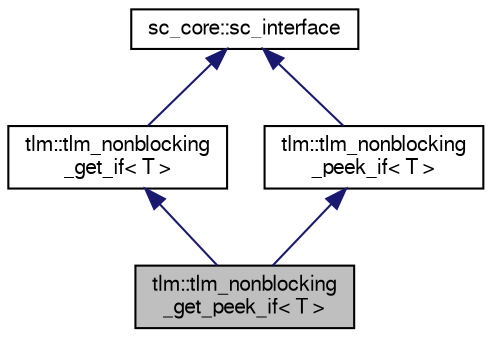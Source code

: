 digraph "tlm::tlm_nonblocking_get_peek_if&lt; T &gt;"
{
  edge [fontname="FreeSans",fontsize="10",labelfontname="FreeSans",labelfontsize="10"];
  node [fontname="FreeSans",fontsize="10",shape=record];
  Node8 [label="tlm::tlm_nonblocking\l_get_peek_if\< T \>",height=0.2,width=0.4,color="black", fillcolor="grey75", style="filled", fontcolor="black"];
  Node9 -> Node8 [dir="back",color="midnightblue",fontsize="10",style="solid",fontname="FreeSans"];
  Node9 [label="tlm::tlm_nonblocking\l_get_if\< T \>",height=0.2,width=0.4,color="black", fillcolor="white", style="filled",URL="$a02283.html"];
  Node10 -> Node9 [dir="back",color="midnightblue",fontsize="10",style="solid",fontname="FreeSans"];
  Node10 [label="sc_core::sc_interface",height=0.2,width=0.4,color="black", fillcolor="white", style="filled",URL="/mnt/c/Users/fangk/Documents/hdl-playground/lib/systemc-2.3.3/objdir/docs/sysc/doxygen/systemc.tag$a01196.html"];
  Node11 -> Node8 [dir="back",color="midnightblue",fontsize="10",style="solid",fontname="FreeSans"];
  Node11 [label="tlm::tlm_nonblocking\l_peek_if\< T \>",height=0.2,width=0.4,color="black", fillcolor="white", style="filled",URL="$a02303.html"];
  Node10 -> Node11 [dir="back",color="midnightblue",fontsize="10",style="solid",fontname="FreeSans"];
}
